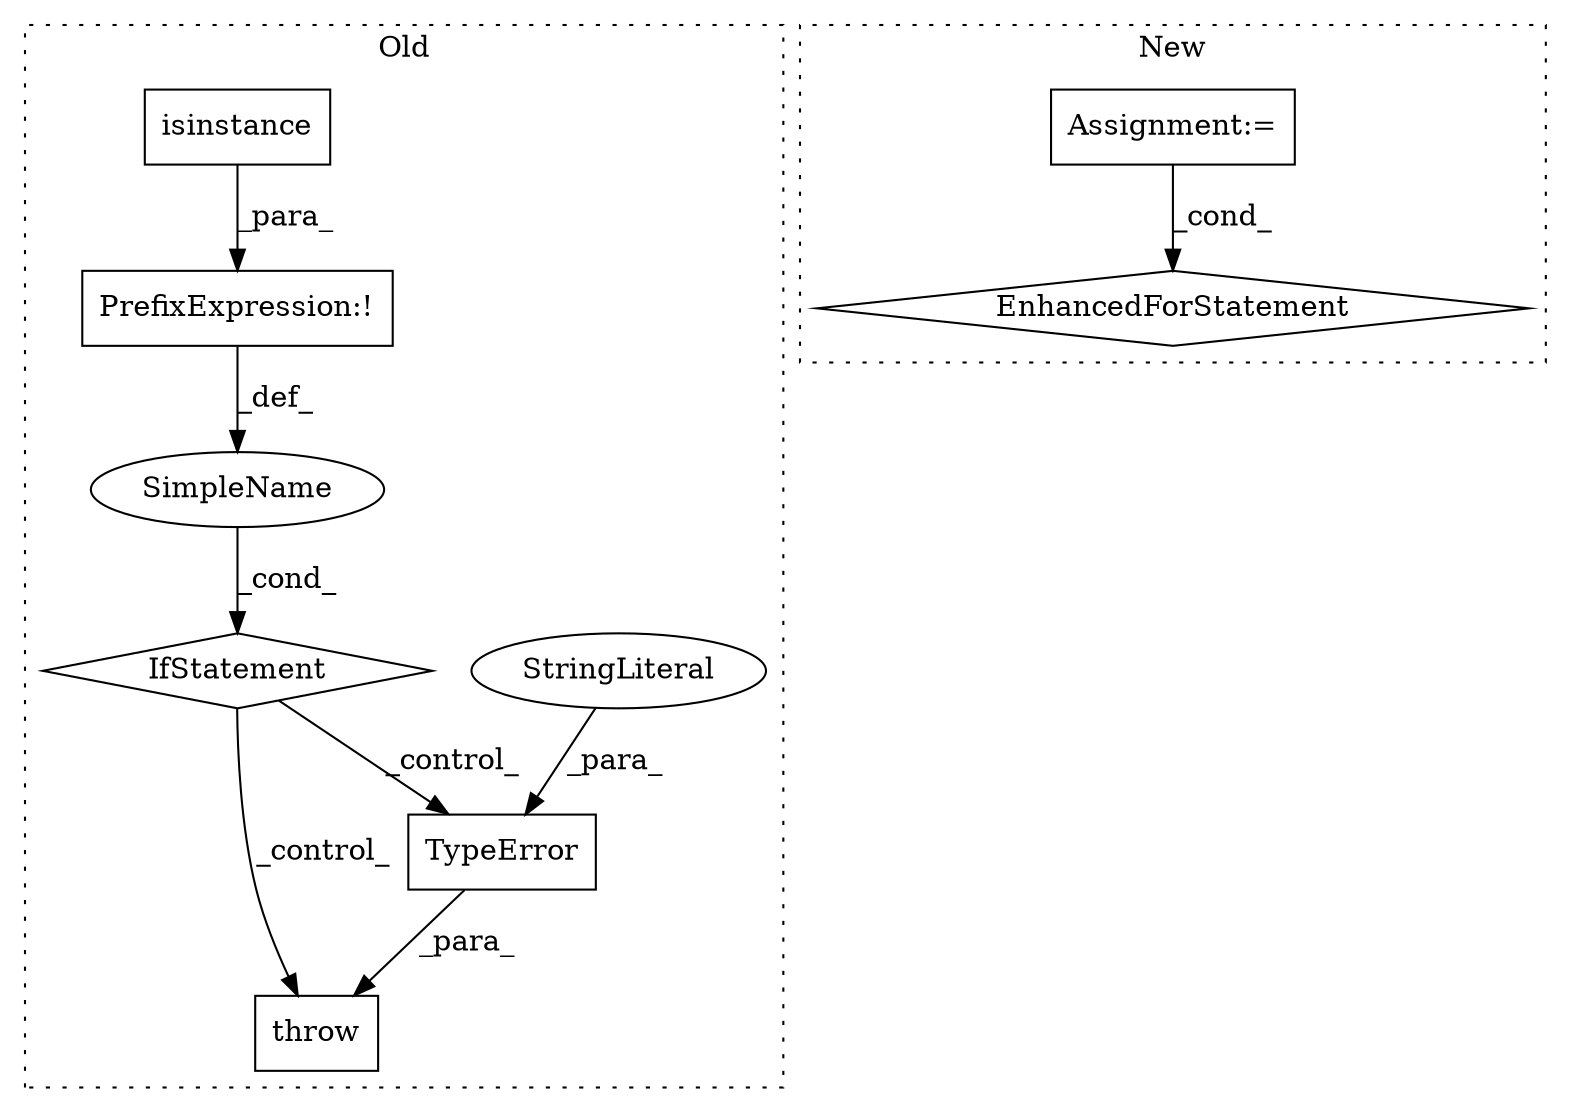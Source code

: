 digraph G {
subgraph cluster0 {
1 [label="TypeError" a="32" s="4931,5013" l="10,1" shape="box"];
3 [label="throw" a="53" s="4925" l="6" shape="box"];
5 [label="StringLiteral" a="45" s="4941" l="72" shape="ellipse"];
6 [label="SimpleName" a="42" s="" l="" shape="ellipse"];
7 [label="IfStatement" a="25" s="4870,4911" l="4,2" shape="diamond"];
8 [label="PrefixExpression:!" a="38" s="4874" l="1" shape="box"];
9 [label="isinstance" a="32" s="4875,4893" l="11,1" shape="box"];
label = "Old";
style="dotted";
}
subgraph cluster1 {
2 [label="EnhancedForStatement" a="70" s="4460,4543" l="57,2" shape="diamond"];
4 [label="Assignment:=" a="7" s="4364,4450" l="53,2" shape="box"];
label = "New";
style="dotted";
}
1 -> 3 [label="_para_"];
4 -> 2 [label="_cond_"];
5 -> 1 [label="_para_"];
6 -> 7 [label="_cond_"];
7 -> 1 [label="_control_"];
7 -> 3 [label="_control_"];
8 -> 6 [label="_def_"];
9 -> 8 [label="_para_"];
}